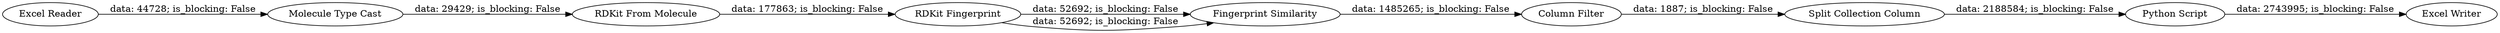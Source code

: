 digraph {
	"-5803451314853530902_1" [label="Excel Reader"]
	"-5803451314853530902_9" [label="Python Script"]
	"-5803451314853530902_2" [label="Molecule Type Cast"]
	"-5803451314853530902_6" [label="Fingerprint Similarity"]
	"-5803451314853530902_8" [label="Split Collection Column"]
	"-5803451314853530902_10" [label="Excel Writer"]
	"-5803451314853530902_4" [label="RDKit Fingerprint"]
	"-5803451314853530902_7" [label="Column Filter"]
	"-5803451314853530902_3" [label="RDKit From Molecule"]
	"-5803451314853530902_4" -> "-5803451314853530902_6" [label="data: 52692; is_blocking: False"]
	"-5803451314853530902_1" -> "-5803451314853530902_2" [label="data: 44728; is_blocking: False"]
	"-5803451314853530902_2" -> "-5803451314853530902_3" [label="data: 29429; is_blocking: False"]
	"-5803451314853530902_4" -> "-5803451314853530902_6" [label="data: 52692; is_blocking: False"]
	"-5803451314853530902_8" -> "-5803451314853530902_9" [label="data: 2188584; is_blocking: False"]
	"-5803451314853530902_3" -> "-5803451314853530902_4" [label="data: 177863; is_blocking: False"]
	"-5803451314853530902_6" -> "-5803451314853530902_7" [label="data: 1485265; is_blocking: False"]
	"-5803451314853530902_7" -> "-5803451314853530902_8" [label="data: 1887; is_blocking: False"]
	"-5803451314853530902_9" -> "-5803451314853530902_10" [label="data: 2743995; is_blocking: False"]
	rankdir=LR
}
